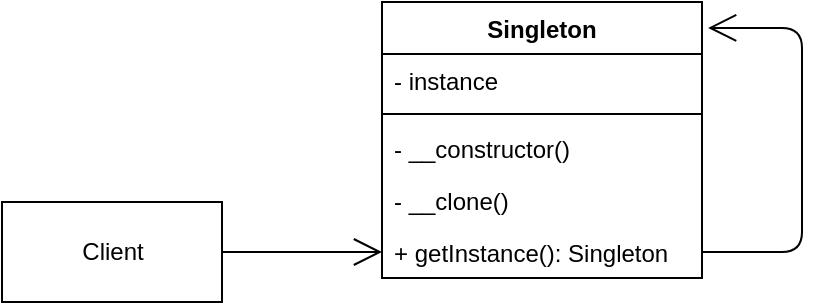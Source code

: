 <mxfile version="15.2.9" type="device" pages="5"><diagram id="aHaovqBN7l30jtsh0C6T" name="Singleton"><mxGraphModel dx="1422" dy="794" grid="1" gridSize="10" guides="1" tooltips="1" connect="1" arrows="1" fold="1" page="1" pageScale="1" pageWidth="827" pageHeight="1169" math="0" shadow="0"><root><mxCell id="0"/><mxCell id="1" parent="0"/><mxCell id="-McU_xUoMTAV-VXj93lt-22" value="Singleton" style="swimlane;fontStyle=1;align=center;verticalAlign=top;childLayout=stackLayout;horizontal=1;startSize=26;horizontalStack=0;resizeParent=1;resizeParentMax=0;resizeLast=0;collapsible=1;marginBottom=0;" parent="1" vertex="1"><mxGeometry x="200" y="190" width="160" height="138" as="geometry"><mxRectangle x="200" y="190" width="90" height="26" as="alternateBounds"/></mxGeometry></mxCell><mxCell id="-McU_xUoMTAV-VXj93lt-23" value="- instance" style="text;strokeColor=none;fillColor=none;align=left;verticalAlign=top;spacingLeft=4;spacingRight=4;overflow=hidden;rotatable=0;points=[[0,0.5],[1,0.5]];portConstraint=eastwest;" parent="-McU_xUoMTAV-VXj93lt-22" vertex="1"><mxGeometry y="26" width="160" height="26" as="geometry"/></mxCell><mxCell id="-McU_xUoMTAV-VXj93lt-24" value="" style="line;strokeWidth=1;fillColor=none;align=left;verticalAlign=middle;spacingTop=-1;spacingLeft=3;spacingRight=3;rotatable=0;labelPosition=right;points=[];portConstraint=eastwest;" parent="-McU_xUoMTAV-VXj93lt-22" vertex="1"><mxGeometry y="52" width="160" height="8" as="geometry"/></mxCell><mxCell id="-McU_xUoMTAV-VXj93lt-25" value="- __constructor()" style="text;strokeColor=none;fillColor=none;align=left;verticalAlign=top;spacingLeft=4;spacingRight=4;overflow=hidden;rotatable=0;points=[[0,0.5],[1,0.5]];portConstraint=eastwest;" parent="-McU_xUoMTAV-VXj93lt-22" vertex="1"><mxGeometry y="60" width="160" height="26" as="geometry"/></mxCell><mxCell id="-McU_xUoMTAV-VXj93lt-26" value="- __clone()" style="text;strokeColor=none;fillColor=none;align=left;verticalAlign=top;spacingLeft=4;spacingRight=4;overflow=hidden;rotatable=0;points=[[0,0.5],[1,0.5]];portConstraint=eastwest;" parent="-McU_xUoMTAV-VXj93lt-22" vertex="1"><mxGeometry y="86" width="160" height="26" as="geometry"/></mxCell><mxCell id="-McU_xUoMTAV-VXj93lt-27" value="+ getInstance(): Singleton" style="text;strokeColor=none;fillColor=none;align=left;verticalAlign=top;spacingLeft=4;spacingRight=4;overflow=hidden;rotatable=0;points=[[0,0.5],[1,0.5]];portConstraint=eastwest;" parent="-McU_xUoMTAV-VXj93lt-22" vertex="1"><mxGeometry y="112" width="160" height="26" as="geometry"/></mxCell><mxCell id="_PGxHqYzjNkbDzPE3RU1-2" value="" style="endArrow=open;endFill=1;endSize=12;html=1;exitX=1;exitY=0.5;exitDx=0;exitDy=0;entryX=1.019;entryY=0.094;entryDx=0;entryDy=0;entryPerimeter=0;" parent="-McU_xUoMTAV-VXj93lt-22" source="-McU_xUoMTAV-VXj93lt-27" target="-McU_xUoMTAV-VXj93lt-22" edge="1"><mxGeometry width="160" relative="1" as="geometry"><mxPoint x="160" y="130" as="sourcePoint"/><mxPoint x="220" y="40" as="targetPoint"/><Array as="points"><mxPoint x="210" y="125"/><mxPoint x="210" y="13"/></Array></mxGeometry></mxCell><mxCell id="_PGxHqYzjNkbDzPE3RU1-3" value="Client" style="html=1;" parent="1" vertex="1"><mxGeometry x="10" y="290" width="110" height="50" as="geometry"/></mxCell><mxCell id="_PGxHqYzjNkbDzPE3RU1-4" value="" style="endArrow=open;endFill=1;endSize=12;html=1;exitX=1;exitY=0.5;exitDx=0;exitDy=0;entryX=0;entryY=0.5;entryDx=0;entryDy=0;" parent="1" source="_PGxHqYzjNkbDzPE3RU1-3" target="-McU_xUoMTAV-VXj93lt-27" edge="1"><mxGeometry width="160" relative="1" as="geometry"><mxPoint x="330" y="410" as="sourcePoint"/><mxPoint x="490" y="410" as="targetPoint"/></mxGeometry></mxCell></root></mxGraphModel></diagram><diagram id="mI6fjMsKvRmJ68MaVVyT" name="Abstract Factory"><mxGraphModel dx="2249" dy="794" grid="1" gridSize="10" guides="1" tooltips="1" connect="1" arrows="1" fold="1" page="1" pageScale="1" pageWidth="827" pageHeight="1169" math="0" shadow="0"><root><mxCell id="mxLAlKuL6um9V98Ft5_C-0"/><mxCell id="mxLAlKuL6um9V98Ft5_C-1" parent="mxLAlKuL6um9V98Ft5_C-0"/><mxCell id="mxLAlKuL6um9V98Ft5_C-2" value="SecondFactory" style="swimlane;fontStyle=1;align=center;verticalAlign=top;childLayout=stackLayout;horizontal=1;startSize=26;horizontalStack=0;resizeParent=1;resizeParentMax=0;resizeLast=0;collapsible=1;marginBottom=0;" parent="mxLAlKuL6um9V98Ft5_C-1" vertex="1"><mxGeometry x="330" y="1010" width="178" height="86" as="geometry"/></mxCell><mxCell id="mxLAlKuL6um9V98Ft5_C-4" value="" style="line;strokeWidth=1;fillColor=none;align=left;verticalAlign=middle;spacingTop=-1;spacingLeft=3;spacingRight=3;rotatable=0;labelPosition=right;points=[];portConstraint=eastwest;" parent="mxLAlKuL6um9V98Ft5_C-2" vertex="1"><mxGeometry y="26" width="178" height="8" as="geometry"/></mxCell><mxCell id="mxLAlKuL6um9V98Ft5_C-5" value="+ createProductA(): ProductA" style="text;strokeColor=none;fillColor=none;align=left;verticalAlign=top;spacingLeft=4;spacingRight=4;overflow=hidden;rotatable=0;points=[[0,0.5],[1,0.5]];portConstraint=eastwest;" parent="mxLAlKuL6um9V98Ft5_C-2" vertex="1"><mxGeometry y="34" width="178" height="26" as="geometry"/></mxCell><mxCell id="RhhHEqoUdNTUxHliLucJ-0" value="+ createProductB(): ProductB" style="text;strokeColor=none;fillColor=none;align=left;verticalAlign=top;spacingLeft=4;spacingRight=4;overflow=hidden;rotatable=0;points=[[0,0.5],[1,0.5]];portConstraint=eastwest;" vertex="1" parent="mxLAlKuL6um9V98Ft5_C-2"><mxGeometry y="60" width="178" height="26" as="geometry"/></mxCell><mxCell id="mxLAlKuL6um9V98Ft5_C-6" value="FirstFactory" style="swimlane;fontStyle=1;align=center;verticalAlign=top;childLayout=stackLayout;horizontal=1;startSize=26;horizontalStack=0;resizeParent=1;resizeParentMax=0;resizeLast=0;collapsible=1;marginBottom=0;" parent="mxLAlKuL6um9V98Ft5_C-1" vertex="1"><mxGeometry x="342" y="440" width="178" height="86" as="geometry"/></mxCell><mxCell id="mxLAlKuL6um9V98Ft5_C-8" value="" style="line;strokeWidth=1;fillColor=none;align=left;verticalAlign=middle;spacingTop=-1;spacingLeft=3;spacingRight=3;rotatable=0;labelPosition=right;points=[];portConstraint=eastwest;" parent="mxLAlKuL6um9V98Ft5_C-6" vertex="1"><mxGeometry y="26" width="178" height="8" as="geometry"/></mxCell><mxCell id="mxLAlKuL6um9V98Ft5_C-9" value="+ createProductA(): ProductA" style="text;strokeColor=none;fillColor=none;align=left;verticalAlign=top;spacingLeft=4;spacingRight=4;overflow=hidden;rotatable=0;points=[[0,0.5],[1,0.5]];portConstraint=eastwest;" parent="mxLAlKuL6um9V98Ft5_C-6" vertex="1"><mxGeometry y="34" width="178" height="26" as="geometry"/></mxCell><mxCell id="ff_tTD1RpwZ8qCgPUpW6-8" value="+ createProductB(): ProductB" style="text;strokeColor=none;fillColor=none;align=left;verticalAlign=top;spacingLeft=4;spacingRight=4;overflow=hidden;rotatable=0;points=[[0,0.5],[1,0.5]];portConstraint=eastwest;" parent="mxLAlKuL6um9V98Ft5_C-6" vertex="1"><mxGeometry y="60" width="178" height="26" as="geometry"/></mxCell><mxCell id="mxLAlKuL6um9V98Ft5_C-10" value="FirstProductA" style="swimlane;fontStyle=1;align=center;verticalAlign=top;childLayout=stackLayout;horizontal=1;startSize=26;horizontalStack=0;resizeParent=1;resizeParentMax=0;resizeLast=0;collapsible=1;marginBottom=0;" parent="mxLAlKuL6um9V98Ft5_C-1" vertex="1"><mxGeometry x="-280" y="490" width="160" height="60" as="geometry"/></mxCell><mxCell id="mxLAlKuL6um9V98Ft5_C-12" value="" style="line;strokeWidth=1;fillColor=none;align=left;verticalAlign=middle;spacingTop=-1;spacingLeft=3;spacingRight=3;rotatable=0;labelPosition=right;points=[];portConstraint=eastwest;" parent="mxLAlKuL6um9V98Ft5_C-10" vertex="1"><mxGeometry y="26" width="160" height="8" as="geometry"/></mxCell><mxCell id="mxLAlKuL6um9V98Ft5_C-13" value="+ getProductA()" style="text;strokeColor=none;fillColor=none;align=left;verticalAlign=top;spacingLeft=4;spacingRight=4;overflow=hidden;rotatable=0;points=[[0,0.5],[1,0.5]];portConstraint=eastwest;" parent="mxLAlKuL6um9V98Ft5_C-10" vertex="1"><mxGeometry y="34" width="160" height="26" as="geometry"/></mxCell><mxCell id="mxLAlKuL6um9V98Ft5_C-18" value="SecondProductA" style="swimlane;fontStyle=1;align=center;verticalAlign=top;childLayout=stackLayout;horizontal=1;startSize=26;horizontalStack=0;resizeParent=1;resizeParentMax=0;resizeLast=0;collapsible=1;marginBottom=0;" parent="mxLAlKuL6um9V98Ft5_C-1" vertex="1"><mxGeometry x="-280" y="950" width="160" height="60" as="geometry"/></mxCell><mxCell id="mxLAlKuL6um9V98Ft5_C-20" value="" style="line;strokeWidth=1;fillColor=none;align=left;verticalAlign=middle;spacingTop=-1;spacingLeft=3;spacingRight=3;rotatable=0;labelPosition=right;points=[];portConstraint=eastwest;" parent="mxLAlKuL6um9V98Ft5_C-18" vertex="1"><mxGeometry y="26" width="160" height="8" as="geometry"/></mxCell><mxCell id="mxLAlKuL6um9V98Ft5_C-21" value="+ getProductA()" style="text;strokeColor=none;fillColor=none;align=left;verticalAlign=top;spacingLeft=4;spacingRight=4;overflow=hidden;rotatable=0;points=[[0,0.5],[1,0.5]];portConstraint=eastwest;" parent="mxLAlKuL6um9V98Ft5_C-18" vertex="1"><mxGeometry y="34" width="160" height="26" as="geometry"/></mxCell><mxCell id="mxLAlKuL6um9V98Ft5_C-22" value="FirstProductB" style="swimlane;fontStyle=1;align=center;verticalAlign=top;childLayout=stackLayout;horizontal=1;startSize=26;horizontalStack=0;resizeParent=1;resizeParentMax=0;resizeLast=0;collapsible=1;marginBottom=0;" parent="mxLAlKuL6um9V98Ft5_C-1" vertex="1"><mxGeometry x="40" y="490" width="160" height="60" as="geometry"/></mxCell><mxCell id="mxLAlKuL6um9V98Ft5_C-24" value="" style="line;strokeWidth=1;fillColor=none;align=left;verticalAlign=middle;spacingTop=-1;spacingLeft=3;spacingRight=3;rotatable=0;labelPosition=right;points=[];portConstraint=eastwest;" parent="mxLAlKuL6um9V98Ft5_C-22" vertex="1"><mxGeometry y="26" width="160" height="8" as="geometry"/></mxCell><mxCell id="mxLAlKuL6um9V98Ft5_C-25" value="+ getProductB()" style="text;strokeColor=none;fillColor=none;align=left;verticalAlign=top;spacingLeft=4;spacingRight=4;overflow=hidden;rotatable=0;points=[[0,0.5],[1,0.5]];portConstraint=eastwest;" parent="mxLAlKuL6um9V98Ft5_C-22" vertex="1"><mxGeometry y="34" width="160" height="26" as="geometry"/></mxCell><mxCell id="mxLAlKuL6um9V98Ft5_C-26" value="SecondProductB" style="swimlane;fontStyle=1;align=center;verticalAlign=top;childLayout=stackLayout;horizontal=1;startSize=26;horizontalStack=0;resizeParent=1;resizeParentMax=0;resizeLast=0;collapsible=1;marginBottom=0;" parent="mxLAlKuL6um9V98Ft5_C-1" vertex="1"><mxGeometry x="40" y="950" width="160" height="60" as="geometry"/></mxCell><mxCell id="mxLAlKuL6um9V98Ft5_C-28" value="" style="line;strokeWidth=1;fillColor=none;align=left;verticalAlign=middle;spacingTop=-1;spacingLeft=3;spacingRight=3;rotatable=0;labelPosition=right;points=[];portConstraint=eastwest;" parent="mxLAlKuL6um9V98Ft5_C-26" vertex="1"><mxGeometry y="26" width="160" height="8" as="geometry"/></mxCell><mxCell id="mxLAlKuL6um9V98Ft5_C-29" value="+ getProductB()" style="text;strokeColor=none;fillColor=none;align=left;verticalAlign=top;spacingLeft=4;spacingRight=4;overflow=hidden;rotatable=0;points=[[0,0.5],[1,0.5]];portConstraint=eastwest;" parent="mxLAlKuL6um9V98Ft5_C-26" vertex="1"><mxGeometry y="34" width="160" height="26" as="geometry"/></mxCell><mxCell id="mxLAlKuL6um9V98Ft5_C-30" value="ProductsFactory" style="swimlane;fontStyle=1;align=center;verticalAlign=top;childLayout=stackLayout;horizontal=1;startSize=30;horizontalStack=0;resizeParent=1;resizeParentMax=0;resizeLast=0;collapsible=1;marginBottom=0;" parent="mxLAlKuL6um9V98Ft5_C-1" vertex="1"><mxGeometry x="590" y="730" width="230" height="64" as="geometry"/></mxCell><mxCell id="mxLAlKuL6um9V98Ft5_C-32" value="" style="line;strokeWidth=1;fillColor=none;align=left;verticalAlign=middle;spacingTop=-1;spacingLeft=3;spacingRight=3;rotatable=0;labelPosition=right;points=[];portConstraint=eastwest;" parent="mxLAlKuL6um9V98Ft5_C-30" vertex="1"><mxGeometry y="30" width="230" height="8" as="geometry"/></mxCell><mxCell id="mxLAlKuL6um9V98Ft5_C-33" value="+ getFactory(int $num): Abstract Factory" style="text;strokeColor=none;fillColor=none;align=left;verticalAlign=top;spacingLeft=4;spacingRight=4;overflow=hidden;rotatable=0;points=[[0,0.5],[1,0.5]];portConstraint=eastwest;" parent="mxLAlKuL6um9V98Ft5_C-30" vertex="1"><mxGeometry y="38" width="230" height="26" as="geometry"/></mxCell><mxCell id="mxLAlKuL6um9V98Ft5_C-34" value="&lt;&lt;interface&gt;&gt;&#10;AbstractFactory&#10;" style="swimlane;fontStyle=1;align=center;verticalAlign=top;childLayout=stackLayout;horizontal=1;startSize=40;horizontalStack=0;resizeParent=1;resizeParentMax=0;resizeLast=0;collapsible=1;marginBottom=0;" parent="mxLAlKuL6um9V98Ft5_C-1" vertex="1"><mxGeometry x="340" y="720" width="180" height="100" as="geometry"/></mxCell><mxCell id="mxLAlKuL6um9V98Ft5_C-36" value="" style="line;strokeWidth=1;fillColor=none;align=left;verticalAlign=middle;spacingTop=-1;spacingLeft=3;spacingRight=3;rotatable=0;labelPosition=right;points=[];portConstraint=eastwest;" parent="mxLAlKuL6um9V98Ft5_C-34" vertex="1"><mxGeometry y="40" width="180" height="8" as="geometry"/></mxCell><mxCell id="mxLAlKuL6um9V98Ft5_C-37" value="+ createProductA(): ProductA" style="text;strokeColor=none;fillColor=none;align=left;verticalAlign=top;spacingLeft=4;spacingRight=4;overflow=hidden;rotatable=0;points=[[0,0.5],[1,0.5]];portConstraint=eastwest;" parent="mxLAlKuL6um9V98Ft5_C-34" vertex="1"><mxGeometry y="48" width="180" height="26" as="geometry"/></mxCell><mxCell id="ff_tTD1RpwZ8qCgPUpW6-7" value="+ createProductB(): ProductB" style="text;strokeColor=none;fillColor=none;align=left;verticalAlign=top;spacingLeft=4;spacingRight=4;overflow=hidden;rotatable=0;points=[[0,0.5],[1,0.5]];portConstraint=eastwest;" parent="mxLAlKuL6um9V98Ft5_C-34" vertex="1"><mxGeometry y="74" width="180" height="26" as="geometry"/></mxCell><mxCell id="mxLAlKuL6um9V98Ft5_C-38" value="" style="endArrow=block;dashed=1;endFill=0;endSize=12;html=1;entryX=0.489;entryY=0;entryDx=0;entryDy=0;entryPerimeter=0;" parent="mxLAlKuL6um9V98Ft5_C-1" target="mxLAlKuL6um9V98Ft5_C-34" edge="1"><mxGeometry width="160" relative="1" as="geometry"><mxPoint x="428" y="530" as="sourcePoint"/><mxPoint x="419" y="720" as="targetPoint"/></mxGeometry></mxCell><mxCell id="mxLAlKuL6um9V98Ft5_C-39" value="" style="endArrow=block;dashed=1;endFill=0;endSize=12;html=1;exitX=0.5;exitY=0;exitDx=0;exitDy=0;entryX=0.444;entryY=1.038;entryDx=0;entryDy=0;entryPerimeter=0;" parent="mxLAlKuL6um9V98Ft5_C-1" source="mxLAlKuL6um9V98Ft5_C-2" target="ff_tTD1RpwZ8qCgPUpW6-7" edge="1"><mxGeometry width="160" relative="1" as="geometry"><mxPoint x="501.0" y="860.002" as="sourcePoint"/><mxPoint x="501.04" y="922" as="targetPoint"/></mxGeometry></mxCell><mxCell id="mxLAlKuL6um9V98Ft5_C-40" value="" style="endArrow=open;endSize=12;dashed=1;html=1;exitX=-0.012;exitY=0.105;exitDx=0;exitDy=0;entryX=0.444;entryY=-0.035;entryDx=0;entryDy=0;entryPerimeter=0;exitPerimeter=0;" parent="mxLAlKuL6um9V98Ft5_C-1" source="mxLAlKuL6um9V98Ft5_C-6" target="mxLAlKuL6um9V98Ft5_C-10" edge="1"><mxGeometry width="160" relative="1" as="geometry"><mxPoint x="330" y="790" as="sourcePoint"/><mxPoint x="490" y="790" as="targetPoint"/><Array as="points"><mxPoint x="-209" y="450"/></Array></mxGeometry></mxCell><mxCell id="mxLAlKuL6um9V98Ft5_C-41" value="" style="endArrow=open;endSize=12;dashed=1;html=1;" parent="mxLAlKuL6um9V98Ft5_C-1" edge="1"><mxGeometry width="160" relative="1" as="geometry"><mxPoint x="120" y="450" as="sourcePoint"/><mxPoint x="120" y="490" as="targetPoint"/></mxGeometry></mxCell><mxCell id="mxLAlKuL6um9V98Ft5_C-42" value="" style="endArrow=open;endSize=12;dashed=1;html=1;entryX=0.444;entryY=1.115;entryDx=0;entryDy=0;entryPerimeter=0;" parent="mxLAlKuL6um9V98Ft5_C-1" target="mxLAlKuL6um9V98Ft5_C-21" edge="1"><mxGeometry width="160" relative="1" as="geometry"><mxPoint x="330" y="1081" as="sourcePoint"/><mxPoint x="-207" y="1060" as="targetPoint"/><Array as="points"><mxPoint x="-207.08" y="1080.97"/></Array></mxGeometry></mxCell><mxCell id="mxLAlKuL6um9V98Ft5_C-43" value="" style="endArrow=open;endSize=12;dashed=1;html=1;entryX=0.5;entryY=1.038;entryDx=0;entryDy=0;entryPerimeter=0;" parent="mxLAlKuL6um9V98Ft5_C-1" target="mxLAlKuL6um9V98Ft5_C-29" edge="1"><mxGeometry width="160" relative="1" as="geometry"><mxPoint x="121.92" y="1080.97" as="sourcePoint"/><mxPoint x="122" y="1060" as="targetPoint"/></mxGeometry></mxCell><mxCell id="ff_tTD1RpwZ8qCgPUpW6-0" value="&amp;lt;&amp;lt;interface&amp;gt;&amp;gt;&lt;br&gt;ProductA" style="rounded=1;whiteSpace=wrap;html=1;" parent="mxLAlKuL6um9V98Ft5_C-1" vertex="1"><mxGeometry x="-270" y="720" width="120" height="60" as="geometry"/></mxCell><mxCell id="ff_tTD1RpwZ8qCgPUpW6-1" value="&amp;lt;&amp;lt;interface&amp;gt;&amp;gt;&lt;br&gt;ProductB" style="rounded=1;whiteSpace=wrap;html=1;" parent="mxLAlKuL6um9V98Ft5_C-1" vertex="1"><mxGeometry x="60" y="720" width="120" height="60" as="geometry"/></mxCell><mxCell id="ff_tTD1RpwZ8qCgPUpW6-6" value="" style="endArrow=block;endSize=16;endFill=0;html=1;exitX=0;exitY=0.5;exitDx=0;exitDy=0;entryX=1;entryY=0.5;entryDx=0;entryDy=0;" parent="mxLAlKuL6um9V98Ft5_C-1" source="mxLAlKuL6um9V98Ft5_C-33" target="mxLAlKuL6um9V98Ft5_C-37" edge="1"><mxGeometry width="160" relative="1" as="geometry"><mxPoint x="590" y="769" as="sourcePoint"/><mxPoint x="520" y="773" as="targetPoint"/></mxGeometry></mxCell><mxCell id="RhhHEqoUdNTUxHliLucJ-1" value="" style="endArrow=block;dashed=1;endFill=0;endSize=12;html=1;entryX=0.444;entryY=1.038;entryDx=0;entryDy=0;entryPerimeter=0;" edge="1" parent="mxLAlKuL6um9V98Ft5_C-1"><mxGeometry width="160" relative="1" as="geometry"><mxPoint x="120" y="950" as="sourcePoint"/><mxPoint x="120.42" y="779.998" as="targetPoint"/></mxGeometry></mxCell><mxCell id="RhhHEqoUdNTUxHliLucJ-2" value="" style="endArrow=block;dashed=1;endFill=0;endSize=12;html=1;entryX=0.444;entryY=1.038;entryDx=0;entryDy=0;entryPerimeter=0;" edge="1" parent="mxLAlKuL6um9V98Ft5_C-1"><mxGeometry width="160" relative="1" as="geometry"><mxPoint x="-210.5" y="950" as="sourcePoint"/><mxPoint x="-210.08" y="779.998" as="targetPoint"/></mxGeometry></mxCell><mxCell id="RhhHEqoUdNTUxHliLucJ-3" value="" style="endArrow=block;dashed=1;endFill=0;endSize=12;html=1;entryX=0.489;entryY=0;entryDx=0;entryDy=0;entryPerimeter=0;" edge="1" parent="mxLAlKuL6um9V98Ft5_C-1"><mxGeometry width="160" relative="1" as="geometry"><mxPoint x="120" y="550" as="sourcePoint"/><mxPoint x="119.52" y="720" as="targetPoint"/></mxGeometry></mxCell><mxCell id="RhhHEqoUdNTUxHliLucJ-4" value="" style="endArrow=block;dashed=1;endFill=0;endSize=12;html=1;entryX=0.489;entryY=0;entryDx=0;entryDy=0;entryPerimeter=0;" edge="1" parent="mxLAlKuL6um9V98Ft5_C-1"><mxGeometry width="160" relative="1" as="geometry"><mxPoint x="-210.02" y="550" as="sourcePoint"/><mxPoint x="-210.5" y="720" as="targetPoint"/></mxGeometry></mxCell></root></mxGraphModel></diagram><diagram id="dhtClcYBC6lRgIBzw4zh" name="Factory Method"><mxGraphModel dx="1422" dy="794" grid="1" gridSize="10" guides="1" tooltips="1" connect="1" arrows="1" fold="1" page="1" pageScale="1" pageWidth="827" pageHeight="1169" math="0" shadow="0"><root><mxCell id="53LkvX7-aS6vK_-ZPufl-0"/><mxCell id="53LkvX7-aS6vK_-ZPufl-1" parent="53LkvX7-aS6vK_-ZPufl-0"/><mxCell id="53LkvX7-aS6vK_-ZPufl-2" value="AbstractFactory" style="swimlane;fontStyle=1;align=center;verticalAlign=top;childLayout=stackLayout;horizontal=1;startSize=26;horizontalStack=0;resizeParent=1;resizeParentMax=0;resizeLast=0;collapsible=1;marginBottom=0;" vertex="1" parent="53LkvX7-aS6vK_-ZPufl-1"><mxGeometry x="254" y="190" width="186" height="86" as="geometry"/></mxCell><mxCell id="53LkvX7-aS6vK_-ZPufl-4" value="" style="line;strokeWidth=1;fillColor=none;align=left;verticalAlign=middle;spacingTop=-1;spacingLeft=3;spacingRight=3;rotatable=0;labelPosition=right;points=[];portConstraint=eastwest;" vertex="1" parent="53LkvX7-aS6vK_-ZPufl-2"><mxGeometry y="26" width="186" height="8" as="geometry"/></mxCell><mxCell id="53LkvX7-aS6vK_-ZPufl-5" value="+ getProductName(): string" style="text;strokeColor=none;fillColor=none;align=left;verticalAlign=top;spacingLeft=4;spacingRight=4;overflow=hidden;rotatable=0;points=[[0,0.5],[1,0.5]];portConstraint=eastwest;" vertex="1" parent="53LkvX7-aS6vK_-ZPufl-2"><mxGeometry y="34" width="186" height="26" as="geometry"/></mxCell><mxCell id="53LkvX7-aS6vK_-ZPufl-29" value="+ getProduct(): ProductInterface" style="text;strokeColor=none;fillColor=none;align=left;verticalAlign=top;spacingLeft=4;spacingRight=4;overflow=hidden;rotatable=0;points=[[0,0.5],[1,0.5]];portConstraint=eastwest;" vertex="1" parent="53LkvX7-aS6vK_-ZPufl-2"><mxGeometry y="60" width="186" height="26" as="geometry"/></mxCell><mxCell id="53LkvX7-aS6vK_-ZPufl-6" value="SecondFactory" style="swimlane;fontStyle=1;align=center;verticalAlign=top;childLayout=stackLayout;horizontal=1;startSize=26;horizontalStack=0;resizeParent=1;resizeParentMax=0;resizeLast=0;collapsible=1;marginBottom=0;" vertex="1" parent="53LkvX7-aS6vK_-ZPufl-1"><mxGeometry x="420" y="350" width="180" height="60" as="geometry"/></mxCell><mxCell id="53LkvX7-aS6vK_-ZPufl-8" value="" style="line;strokeWidth=1;fillColor=none;align=left;verticalAlign=middle;spacingTop=-1;spacingLeft=3;spacingRight=3;rotatable=0;labelPosition=right;points=[];portConstraint=eastwest;" vertex="1" parent="53LkvX7-aS6vK_-ZPufl-6"><mxGeometry y="26" width="180" height="8" as="geometry"/></mxCell><mxCell id="53LkvX7-aS6vK_-ZPufl-9" value="+ getProduct(): ProductInterface" style="text;strokeColor=none;fillColor=none;align=left;verticalAlign=top;spacingLeft=4;spacingRight=4;overflow=hidden;rotatable=0;points=[[0,0.5],[1,0.5]];portConstraint=eastwest;" vertex="1" parent="53LkvX7-aS6vK_-ZPufl-6"><mxGeometry y="34" width="180" height="26" as="geometry"/></mxCell><mxCell id="53LkvX7-aS6vK_-ZPufl-10" value="FirstFactory" style="swimlane;fontStyle=1;align=center;verticalAlign=top;childLayout=stackLayout;horizontal=1;startSize=26;horizontalStack=0;resizeParent=1;resizeParentMax=0;resizeLast=0;collapsible=1;marginBottom=0;" vertex="1" parent="53LkvX7-aS6vK_-ZPufl-1"><mxGeometry x="110" y="350" width="180" height="60" as="geometry"/></mxCell><mxCell id="53LkvX7-aS6vK_-ZPufl-12" value="" style="line;strokeWidth=1;fillColor=none;align=left;verticalAlign=middle;spacingTop=-1;spacingLeft=3;spacingRight=3;rotatable=0;labelPosition=right;points=[];portConstraint=eastwest;" vertex="1" parent="53LkvX7-aS6vK_-ZPufl-10"><mxGeometry y="26" width="180" height="8" as="geometry"/></mxCell><mxCell id="53LkvX7-aS6vK_-ZPufl-13" value="+ getProduct(): ProductInterface" style="text;strokeColor=none;fillColor=none;align=left;verticalAlign=top;spacingLeft=4;spacingRight=4;overflow=hidden;rotatable=0;points=[[0,0.5],[1,0.5]];portConstraint=eastwest;" vertex="1" parent="53LkvX7-aS6vK_-ZPufl-10"><mxGeometry y="34" width="180" height="26" as="geometry"/></mxCell><mxCell id="53LkvX7-aS6vK_-ZPufl-14" value="FirstFactoryProduct" style="swimlane;fontStyle=1;align=center;verticalAlign=top;childLayout=stackLayout;horizontal=1;startSize=26;horizontalStack=0;resizeParent=1;resizeParentMax=0;resizeLast=0;collapsible=1;marginBottom=0;" vertex="1" parent="53LkvX7-aS6vK_-ZPufl-1"><mxGeometry x="710" y="320" width="160" height="86" as="geometry"/></mxCell><mxCell id="53LkvX7-aS6vK_-ZPufl-15" value="+ name: string" style="text;strokeColor=none;fillColor=none;align=left;verticalAlign=top;spacingLeft=4;spacingRight=4;overflow=hidden;rotatable=0;points=[[0,0.5],[1,0.5]];portConstraint=eastwest;" vertex="1" parent="53LkvX7-aS6vK_-ZPufl-14"><mxGeometry y="26" width="160" height="26" as="geometry"/></mxCell><mxCell id="53LkvX7-aS6vK_-ZPufl-16" value="" style="line;strokeWidth=1;fillColor=none;align=left;verticalAlign=middle;spacingTop=-1;spacingLeft=3;spacingRight=3;rotatable=0;labelPosition=right;points=[];portConstraint=eastwest;" vertex="1" parent="53LkvX7-aS6vK_-ZPufl-14"><mxGeometry y="52" width="160" height="8" as="geometry"/></mxCell><mxCell id="53LkvX7-aS6vK_-ZPufl-17" value="+ __construct()" style="text;strokeColor=none;fillColor=none;align=left;verticalAlign=top;spacingLeft=4;spacingRight=4;overflow=hidden;rotatable=0;points=[[0,0.5],[1,0.5]];portConstraint=eastwest;" vertex="1" parent="53LkvX7-aS6vK_-ZPufl-14"><mxGeometry y="60" width="160" height="26" as="geometry"/></mxCell><mxCell id="53LkvX7-aS6vK_-ZPufl-18" value="SecondFactoryProduct" style="swimlane;fontStyle=1;align=center;verticalAlign=top;childLayout=stackLayout;horizontal=1;startSize=26;horizontalStack=0;resizeParent=1;resizeParentMax=0;resizeLast=0;collapsible=1;marginBottom=0;" vertex="1" parent="53LkvX7-aS6vK_-ZPufl-1"><mxGeometry x="990" y="320" width="160" height="86" as="geometry"/></mxCell><mxCell id="53LkvX7-aS6vK_-ZPufl-19" value="+ name: string" style="text;strokeColor=none;fillColor=none;align=left;verticalAlign=top;spacingLeft=4;spacingRight=4;overflow=hidden;rotatable=0;points=[[0,0.5],[1,0.5]];portConstraint=eastwest;" vertex="1" parent="53LkvX7-aS6vK_-ZPufl-18"><mxGeometry y="26" width="160" height="26" as="geometry"/></mxCell><mxCell id="53LkvX7-aS6vK_-ZPufl-20" value="" style="line;strokeWidth=1;fillColor=none;align=left;verticalAlign=middle;spacingTop=-1;spacingLeft=3;spacingRight=3;rotatable=0;labelPosition=right;points=[];portConstraint=eastwest;" vertex="1" parent="53LkvX7-aS6vK_-ZPufl-18"><mxGeometry y="52" width="160" height="8" as="geometry"/></mxCell><mxCell id="53LkvX7-aS6vK_-ZPufl-21" value="+ __construct()" style="text;strokeColor=none;fillColor=none;align=left;verticalAlign=top;spacingLeft=4;spacingRight=4;overflow=hidden;rotatable=0;points=[[0,0.5],[1,0.5]];portConstraint=eastwest;" vertex="1" parent="53LkvX7-aS6vK_-ZPufl-18"><mxGeometry y="60" width="160" height="26" as="geometry"/></mxCell><mxCell id="53LkvX7-aS6vK_-ZPufl-22" value="" style="endArrow=block;endSize=16;endFill=0;html=1;exitX=0.439;exitY=-0.05;exitDx=0;exitDy=0;exitPerimeter=0;" edge="1" parent="53LkvX7-aS6vK_-ZPufl-1" source="53LkvX7-aS6vK_-ZPufl-10"><mxGeometry width="160" relative="1" as="geometry"><mxPoint x="330" y="410" as="sourcePoint"/><mxPoint x="330" y="280" as="targetPoint"/><Array as="points"><mxPoint x="190" y="320"/><mxPoint x="330" y="320"/></Array></mxGeometry></mxCell><mxCell id="53LkvX7-aS6vK_-ZPufl-23" value="" style="endArrow=block;endSize=16;endFill=0;html=1;exitX=0.5;exitY=0;exitDx=0;exitDy=0;" edge="1" parent="53LkvX7-aS6vK_-ZPufl-1" source="53LkvX7-aS6vK_-ZPufl-6"><mxGeometry width="160" relative="1" as="geometry"><mxPoint x="200" y="360" as="sourcePoint"/><mxPoint x="330" y="280" as="targetPoint"/><Array as="points"><mxPoint x="510" y="320"/><mxPoint x="330" y="320"/></Array></mxGeometry></mxCell><mxCell id="53LkvX7-aS6vK_-ZPufl-24" value="" style="endArrow=open;endSize=12;dashed=1;html=1;exitX=1;exitY=0.25;exitDx=0;exitDy=0;" edge="1" parent="53LkvX7-aS6vK_-ZPufl-1" source="53LkvX7-aS6vK_-ZPufl-2" target="53LkvX7-aS6vK_-ZPufl-25"><mxGeometry width="160" relative="1" as="geometry"><mxPoint x="330" y="410" as="sourcePoint"/><mxPoint x="750" y="212" as="targetPoint"/></mxGeometry></mxCell><mxCell id="53LkvX7-aS6vK_-ZPufl-25" value="«interface»&lt;br&gt;&lt;b&gt;ProductInterface&lt;/b&gt;" style="html=1;" vertex="1" parent="53LkvX7-aS6vK_-ZPufl-1"><mxGeometry x="860" y="190" width="110" height="50" as="geometry"/></mxCell><mxCell id="53LkvX7-aS6vK_-ZPufl-26" value="" style="endArrow=block;dashed=1;endFill=0;endSize=12;html=1;exitX=0.5;exitY=0;exitDx=0;exitDy=0;" edge="1" parent="53LkvX7-aS6vK_-ZPufl-1" source="53LkvX7-aS6vK_-ZPufl-14"><mxGeometry width="160" relative="1" as="geometry"><mxPoint x="670" y="410" as="sourcePoint"/><mxPoint x="920" y="240" as="targetPoint"/><Array as="points"><mxPoint x="790" y="290"/><mxPoint x="920" y="290"/></Array></mxGeometry></mxCell><mxCell id="53LkvX7-aS6vK_-ZPufl-27" value="" style="endArrow=block;dashed=1;endFill=0;endSize=12;html=1;exitX=0.5;exitY=0;exitDx=0;exitDy=0;entryX=0.564;entryY=1.02;entryDx=0;entryDy=0;entryPerimeter=0;" edge="1" parent="53LkvX7-aS6vK_-ZPufl-1" source="53LkvX7-aS6vK_-ZPufl-18" target="53LkvX7-aS6vK_-ZPufl-25"><mxGeometry width="160" relative="1" as="geometry"><mxPoint x="800" y="330" as="sourcePoint"/><mxPoint x="910" y="240" as="targetPoint"/><Array as="points"><mxPoint x="1070" y="290"/><mxPoint x="920" y="290"/></Array></mxGeometry></mxCell></root></mxGraphModel></diagram><diagram id="qIRhetqowsUSbBGhrJHR" name="Builder"><mxGraphModel dx="2012" dy="662" grid="1" gridSize="10" guides="1" tooltips="1" connect="1" arrows="1" fold="1" page="1" pageScale="1" pageWidth="827" pageHeight="1169" math="0" shadow="0"><root><mxCell id="kqlK8OOoBEl8dqjLiZjZ-0"/><mxCell id="kqlK8OOoBEl8dqjLiZjZ-1" parent="kqlK8OOoBEl8dqjLiZjZ-0"/><mxCell id="7SMSMP6GUD-DWViL9KaJ-0" value="Builder" style="swimlane;fontStyle=1;align=center;verticalAlign=top;childLayout=stackLayout;horizontal=1;startSize=26;horizontalStack=0;resizeParent=1;resizeParentMax=0;resizeLast=0;collapsible=1;marginBottom=0;" vertex="1" parent="kqlK8OOoBEl8dqjLiZjZ-1"><mxGeometry x="85" y="420" width="230" height="210" as="geometry"/></mxCell><mxCell id="7SMSMP6GUD-DWViL9KaJ-36" value="- builder: BuilderInterface" style="text;strokeColor=none;fillColor=none;align=left;verticalAlign=top;spacingLeft=4;spacingRight=4;overflow=hidden;rotatable=0;points=[[0,0.5],[1,0.5]];portConstraint=eastwest;" vertex="1" parent="7SMSMP6GUD-DWViL9KaJ-0"><mxGeometry y="26" width="230" height="26" as="geometry"/></mxCell><mxCell id="7SMSMP6GUD-DWViL9KaJ-2" value="" style="line;strokeWidth=1;fillColor=none;align=left;verticalAlign=middle;spacingTop=-1;spacingLeft=3;spacingRight=3;rotatable=0;labelPosition=right;points=[];portConstraint=eastwest;" vertex="1" parent="7SMSMP6GUD-DWViL9KaJ-0"><mxGeometry y="52" width="230" height="2" as="geometry"/></mxCell><mxCell id="7SMSMP6GUD-DWViL9KaJ-3" value="+ __construct()" style="text;strokeColor=none;fillColor=none;align=left;verticalAlign=top;spacingLeft=4;spacingRight=4;overflow=hidden;rotatable=0;points=[[0,0.5],[1,0.5]];portConstraint=eastwest;" vertex="1" parent="7SMSMP6GUD-DWViL9KaJ-0"><mxGeometry y="54" width="230" height="26" as="geometry"/></mxCell><mxCell id="7SMSMP6GUD-DWViL9KaJ-22" value="+ create(): BuilderInterface" style="text;strokeColor=none;fillColor=none;align=left;verticalAlign=top;spacingLeft=4;spacingRight=4;overflow=hidden;rotatable=0;points=[[0,0.5],[1,0.5]];portConstraint=eastwest;" vertex="1" parent="7SMSMP6GUD-DWViL9KaJ-0"><mxGeometry y="80" width="230" height="26" as="geometry"/></mxCell><mxCell id="7SMSMP6GUD-DWViL9KaJ-32" value="+ getBuilderProduct()" style="text;strokeColor=none;fillColor=none;align=left;verticalAlign=top;spacingLeft=4;spacingRight=4;overflow=hidden;rotatable=0;points=[[0,0.5],[1,0.5]];portConstraint=eastwest;" vertex="1" parent="7SMSMP6GUD-DWViL9KaJ-0"><mxGeometry y="106" width="230" height="26" as="geometry"/></mxCell><mxCell id="7SMSMP6GUD-DWViL9KaJ-31" value="+ setCastegories(array): BuilderInterface" style="text;strokeColor=none;fillColor=none;align=left;verticalAlign=top;spacingLeft=4;spacingRight=4;overflow=hidden;rotatable=0;points=[[0,0.5],[1,0.5]];portConstraint=eastwest;" vertex="1" parent="7SMSMP6GUD-DWViL9KaJ-0"><mxGeometry y="132" width="230" height="26" as="geometry"/></mxCell><mxCell id="7SMSMP6GUD-DWViL9KaJ-30" value="+ setDescription(string): BuilderInterface" style="text;strokeColor=none;fillColor=none;align=left;verticalAlign=top;spacingLeft=4;spacingRight=4;overflow=hidden;rotatable=0;points=[[0,0.5],[1,0.5]];portConstraint=eastwest;" vertex="1" parent="7SMSMP6GUD-DWViL9KaJ-0"><mxGeometry y="158" width="230" height="26" as="geometry"/></mxCell><mxCell id="7SMSMP6GUD-DWViL9KaJ-29" value="+ setName(string): BuilderInterface" style="text;strokeColor=none;fillColor=none;align=left;verticalAlign=top;spacingLeft=4;spacingRight=4;overflow=hidden;rotatable=0;points=[[0,0.5],[1,0.5]];portConstraint=eastwest;" vertex="1" parent="7SMSMP6GUD-DWViL9KaJ-0"><mxGeometry y="184" width="230" height="26" as="geometry"/></mxCell><mxCell id="7SMSMP6GUD-DWViL9KaJ-4" value="BuilderProduct" style="swimlane;fontStyle=1;align=center;verticalAlign=top;childLayout=stackLayout;horizontal=1;startSize=26;horizontalStack=0;resizeParent=1;resizeParentMax=0;resizeLast=0;collapsible=1;marginBottom=0;" vertex="1" parent="kqlK8OOoBEl8dqjLiZjZ-1"><mxGeometry x="120" y="750" width="160" height="104" as="geometry"/></mxCell><mxCell id="7SMSMP6GUD-DWViL9KaJ-5" value="+ name: string" style="text;strokeColor=none;fillColor=none;align=left;verticalAlign=top;spacingLeft=4;spacingRight=4;overflow=hidden;rotatable=0;points=[[0,0.5],[1,0.5]];portConstraint=eastwest;" vertex="1" parent="7SMSMP6GUD-DWViL9KaJ-4"><mxGeometry y="26" width="160" height="26" as="geometry"/></mxCell><mxCell id="7SMSMP6GUD-DWViL9KaJ-16" value="+ description: string" style="text;strokeColor=none;fillColor=none;align=left;verticalAlign=top;spacingLeft=4;spacingRight=4;overflow=hidden;rotatable=0;points=[[0,0.5],[1,0.5]];portConstraint=eastwest;" vertex="1" parent="7SMSMP6GUD-DWViL9KaJ-4"><mxGeometry y="52" width="160" height="26" as="geometry"/></mxCell><mxCell id="7SMSMP6GUD-DWViL9KaJ-17" value="+ categories: array" style="text;strokeColor=none;fillColor=none;align=left;verticalAlign=top;spacingLeft=4;spacingRight=4;overflow=hidden;rotatable=0;points=[[0,0.5],[1,0.5]];portConstraint=eastwest;" vertex="1" parent="7SMSMP6GUD-DWViL9KaJ-4"><mxGeometry y="78" width="160" height="26" as="geometry"/></mxCell><mxCell id="7SMSMP6GUD-DWViL9KaJ-8" value="&lt;&lt;interface&gt;&gt;&#10;BuilderInterface" style="swimlane;fontStyle=1;align=center;verticalAlign=top;childLayout=stackLayout;horizontal=1;startSize=38;horizontalStack=0;resizeParent=1;resizeParentMax=0;resizeLast=0;collapsible=1;marginBottom=0;" vertex="1" parent="kqlK8OOoBEl8dqjLiZjZ-1"><mxGeometry x="440" y="454" width="230" height="176" as="geometry"/></mxCell><mxCell id="7SMSMP6GUD-DWViL9KaJ-10" value="" style="line;strokeWidth=1;fillColor=none;align=left;verticalAlign=middle;spacingTop=-1;spacingLeft=3;spacingRight=3;rotatable=0;labelPosition=right;points=[];portConstraint=eastwest;" vertex="1" parent="7SMSMP6GUD-DWViL9KaJ-8"><mxGeometry y="38" width="230" height="8" as="geometry"/></mxCell><mxCell id="7SMSMP6GUD-DWViL9KaJ-11" value="+ create(): BuilderInterface" style="text;strokeColor=none;fillColor=none;align=left;verticalAlign=top;spacingLeft=4;spacingRight=4;overflow=hidden;rotatable=0;points=[[0,0.5],[1,0.5]];portConstraint=eastwest;" vertex="1" parent="7SMSMP6GUD-DWViL9KaJ-8"><mxGeometry y="46" width="230" height="26" as="geometry"/></mxCell><mxCell id="7SMSMP6GUD-DWViL9KaJ-18" value="+ setName(string): BuilderInterface" style="text;strokeColor=none;fillColor=none;align=left;verticalAlign=top;spacingLeft=4;spacingRight=4;overflow=hidden;rotatable=0;points=[[0,0.5],[1,0.5]];portConstraint=eastwest;" vertex="1" parent="7SMSMP6GUD-DWViL9KaJ-8"><mxGeometry y="72" width="230" height="26" as="geometry"/></mxCell><mxCell id="7SMSMP6GUD-DWViL9KaJ-19" value="+ setDescription(string): BuilderInterface" style="text;strokeColor=none;fillColor=none;align=left;verticalAlign=top;spacingLeft=4;spacingRight=4;overflow=hidden;rotatable=0;points=[[0,0.5],[1,0.5]];portConstraint=eastwest;" vertex="1" parent="7SMSMP6GUD-DWViL9KaJ-8"><mxGeometry y="98" width="230" height="26" as="geometry"/></mxCell><mxCell id="7SMSMP6GUD-DWViL9KaJ-20" value="+ setCastegories(array): BuilderInterface" style="text;strokeColor=none;fillColor=none;align=left;verticalAlign=top;spacingLeft=4;spacingRight=4;overflow=hidden;rotatable=0;points=[[0,0.5],[1,0.5]];portConstraint=eastwest;" vertex="1" parent="7SMSMP6GUD-DWViL9KaJ-8"><mxGeometry y="124" width="230" height="26" as="geometry"/></mxCell><mxCell id="7SMSMP6GUD-DWViL9KaJ-21" value="+ getBuilderProduct()" style="text;strokeColor=none;fillColor=none;align=left;verticalAlign=top;spacingLeft=4;spacingRight=4;overflow=hidden;rotatable=0;points=[[0,0.5],[1,0.5]];portConstraint=eastwest;" vertex="1" parent="7SMSMP6GUD-DWViL9KaJ-8"><mxGeometry y="150" width="230" height="26" as="geometry"/></mxCell><mxCell id="7SMSMP6GUD-DWViL9KaJ-12" value="BuilderDirector" style="swimlane;fontStyle=1;align=center;verticalAlign=top;childLayout=stackLayout;horizontal=1;startSize=26;horizontalStack=0;resizeParent=1;resizeParentMax=0;resizeLast=0;collapsible=1;marginBottom=0;" vertex="1" parent="kqlK8OOoBEl8dqjLiZjZ-1"><mxGeometry x="-190" y="490" width="160" height="138" as="geometry"/></mxCell><mxCell id="7SMSMP6GUD-DWViL9KaJ-13" value="- builder: BuilderInterface" style="text;strokeColor=none;fillColor=none;align=left;verticalAlign=top;spacingLeft=4;spacingRight=4;overflow=hidden;rotatable=0;points=[[0,0.5],[1,0.5]];portConstraint=eastwest;" vertex="1" parent="7SMSMP6GUD-DWViL9KaJ-12"><mxGeometry y="26" width="160" height="26" as="geometry"/></mxCell><mxCell id="7SMSMP6GUD-DWViL9KaJ-14" value="" style="line;strokeWidth=1;fillColor=none;align=left;verticalAlign=middle;spacingTop=-1;spacingLeft=3;spacingRight=3;rotatable=0;labelPosition=right;points=[];portConstraint=eastwest;" vertex="1" parent="7SMSMP6GUD-DWViL9KaJ-12"><mxGeometry y="52" width="160" height="8" as="geometry"/></mxCell><mxCell id="7SMSMP6GUD-DWViL9KaJ-15" value="+ createClearProduct()" style="text;strokeColor=none;fillColor=none;align=left;verticalAlign=top;spacingLeft=4;spacingRight=4;overflow=hidden;rotatable=0;points=[[0,0.5],[1,0.5]];portConstraint=eastwest;" vertex="1" parent="7SMSMP6GUD-DWViL9KaJ-12"><mxGeometry y="60" width="160" height="26" as="geometry"/></mxCell><mxCell id="7SMSMP6GUD-DWViL9KaJ-37" value="+ createSomeProduct()" style="text;strokeColor=none;fillColor=none;align=left;verticalAlign=top;spacingLeft=4;spacingRight=4;overflow=hidden;rotatable=0;points=[[0,0.5],[1,0.5]];portConstraint=eastwest;" vertex="1" parent="7SMSMP6GUD-DWViL9KaJ-12"><mxGeometry y="86" width="160" height="26" as="geometry"/></mxCell><mxCell id="7SMSMP6GUD-DWViL9KaJ-38" value="+ createFullProduct()" style="text;strokeColor=none;fillColor=none;align=left;verticalAlign=top;spacingLeft=4;spacingRight=4;overflow=hidden;rotatable=0;points=[[0,0.5],[1,0.5]];portConstraint=eastwest;" vertex="1" parent="7SMSMP6GUD-DWViL9KaJ-12"><mxGeometry y="112" width="160" height="26" as="geometry"/></mxCell><mxCell id="gCByunBvrOxipVIiDhgS-0" value="" style="endArrow=block;dashed=1;endFill=0;endSize=12;html=1;exitX=1;exitY=0.5;exitDx=0;exitDy=0;entryX=0;entryY=0.5;entryDx=0;entryDy=0;" edge="1" parent="kqlK8OOoBEl8dqjLiZjZ-1" source="7SMSMP6GUD-DWViL9KaJ-32" target="7SMSMP6GUD-DWViL9KaJ-18"><mxGeometry width="160" relative="1" as="geometry"><mxPoint x="350" y="550" as="sourcePoint"/><mxPoint x="510" y="550" as="targetPoint"/></mxGeometry></mxCell><mxCell id="MU87gguyPcvIZSBRvz-E-0" value="" style="endArrow=open;endSize=12;dashed=1;html=1;exitX=0.48;exitY=1.019;exitDx=0;exitDy=0;exitPerimeter=0;entryX=0.5;entryY=0;entryDx=0;entryDy=0;" edge="1" parent="kqlK8OOoBEl8dqjLiZjZ-1" source="7SMSMP6GUD-DWViL9KaJ-29" target="7SMSMP6GUD-DWViL9KaJ-4"><mxGeometry width="160" relative="1" as="geometry"><mxPoint x="70" y="550" as="sourcePoint"/><mxPoint x="230" y="550" as="targetPoint"/></mxGeometry></mxCell><mxCell id="MU87gguyPcvIZSBRvz-E-3" value="" style="endArrow=open;endSize=12;dashed=1;html=1;exitX=1;exitY=0.5;exitDx=0;exitDy=0;entryX=0;entryY=0.5;entryDx=0;entryDy=0;" edge="1" parent="kqlK8OOoBEl8dqjLiZjZ-1" source="7SMSMP6GUD-DWViL9KaJ-15" target="7SMSMP6GUD-DWViL9KaJ-31"><mxGeometry width="160" relative="1" as="geometry"><mxPoint x="70" y="550" as="sourcePoint"/><mxPoint x="230" y="550" as="targetPoint"/></mxGeometry></mxCell><mxCell id="MU87gguyPcvIZSBRvz-E-7" value="Client" style="whiteSpace=wrap;html=1;" vertex="1" parent="kqlK8OOoBEl8dqjLiZjZ-1"><mxGeometry x="70" y="240" width="120" height="60" as="geometry"/></mxCell><mxCell id="KzFHUUsgoIk0rID5Jaq3-0" value="" style="endArrow=open;endFill=1;endSize=12;html=1;exitX=0.5;exitY=1;exitDx=0;exitDy=0;entryX=0.198;entryY=-0.006;entryDx=0;entryDy=0;entryPerimeter=0;" edge="1" parent="kqlK8OOoBEl8dqjLiZjZ-1" source="MU87gguyPcvIZSBRvz-E-7" target="7SMSMP6GUD-DWViL9KaJ-0"><mxGeometry width="160" relative="1" as="geometry"><mxPoint x="70" y="470" as="sourcePoint"/><mxPoint x="230" y="470" as="targetPoint"/></mxGeometry></mxCell><mxCell id="KzFHUUsgoIk0rID5Jaq3-1" value="" style="endArrow=open;endFill=1;endSize=12;html=1;exitX=0.5;exitY=1;exitDx=0;exitDy=0;entryX=0.5;entryY=0;entryDx=0;entryDy=0;" edge="1" parent="kqlK8OOoBEl8dqjLiZjZ-1" source="MU87gguyPcvIZSBRvz-E-7" target="7SMSMP6GUD-DWViL9KaJ-12"><mxGeometry width="160" relative="1" as="geometry"><mxPoint x="70" y="470" as="sourcePoint"/><mxPoint x="230" y="470" as="targetPoint"/><Array as="points"><mxPoint x="130" y="360"/><mxPoint x="-110" y="360"/></Array></mxGeometry></mxCell></root></mxGraphModel></diagram><diagram id="avkYD_76La2hxYvjCUWe" name="Prototype"><mxGraphModel dx="1422" dy="794" grid="1" gridSize="10" guides="1" tooltips="1" connect="1" arrows="1" fold="1" page="1" pageScale="1" pageWidth="827" pageHeight="1169" math="0" shadow="0"><root><mxCell id="Cjr_PJc4mydPaxVk26j6-0"/><mxCell id="Cjr_PJc4mydPaxVk26j6-1" parent="Cjr_PJc4mydPaxVk26j6-0"/><mxCell id="Cjr_PJc4mydPaxVk26j6-2" value="Client" style="html=1;" vertex="1" parent="Cjr_PJc4mydPaxVk26j6-1"><mxGeometry x="150" y="404" width="110" height="50" as="geometry"/></mxCell><mxCell id="Cjr_PJc4mydPaxVk26j6-3" value="Prototype" style="swimlane;fontStyle=1;align=center;verticalAlign=top;childLayout=stackLayout;horizontal=1;startSize=26;horizontalStack=0;resizeParent=1;resizeParentMax=0;resizeLast=0;collapsible=1;marginBottom=0;" vertex="1" parent="Cjr_PJc4mydPaxVk26j6-1"><mxGeometry x="330" y="360" width="160" height="138" as="geometry"/></mxCell><mxCell id="Cjr_PJc4mydPaxVk26j6-4" value="- name: string" style="text;strokeColor=none;fillColor=none;align=left;verticalAlign=top;spacingLeft=4;spacingRight=4;overflow=hidden;rotatable=0;points=[[0,0.5],[1,0.5]];portConstraint=eastwest;" vertex="1" parent="Cjr_PJc4mydPaxVk26j6-3"><mxGeometry y="26" width="160" height="26" as="geometry"/></mxCell><mxCell id="Cjr_PJc4mydPaxVk26j6-5" value="" style="line;strokeWidth=1;fillColor=none;align=left;verticalAlign=middle;spacingTop=-1;spacingLeft=3;spacingRight=3;rotatable=0;labelPosition=right;points=[];portConstraint=eastwest;" vertex="1" parent="Cjr_PJc4mydPaxVk26j6-3"><mxGeometry y="52" width="160" height="8" as="geometry"/></mxCell><mxCell id="Cjr_PJc4mydPaxVk26j6-6" value="+ set(string)" style="text;strokeColor=none;fillColor=none;align=left;verticalAlign=top;spacingLeft=4;spacingRight=4;overflow=hidden;rotatable=0;points=[[0,0.5],[1,0.5]];portConstraint=eastwest;" vertex="1" parent="Cjr_PJc4mydPaxVk26j6-3"><mxGeometry y="60" width="160" height="26" as="geometry"/></mxCell><mxCell id="Cjr_PJc4mydPaxVk26j6-7" value="+ get(): string" style="text;strokeColor=none;fillColor=none;align=left;verticalAlign=top;spacingLeft=4;spacingRight=4;overflow=hidden;rotatable=0;points=[[0,0.5],[1,0.5]];portConstraint=eastwest;" vertex="1" parent="Cjr_PJc4mydPaxVk26j6-3"><mxGeometry y="86" width="160" height="26" as="geometry"/></mxCell><mxCell id="Cjr_PJc4mydPaxVk26j6-8" value="+ __clone()" style="text;strokeColor=none;fillColor=none;align=left;verticalAlign=top;spacingLeft=4;spacingRight=4;overflow=hidden;rotatable=0;points=[[0,0.5],[1,0.5]];portConstraint=eastwest;" vertex="1" parent="Cjr_PJc4mydPaxVk26j6-3"><mxGeometry y="112" width="160" height="26" as="geometry"/></mxCell><mxCell id="Cjr_PJc4mydPaxVk26j6-11" value="" style="endArrow=open;endFill=1;endSize=12;html=1;exitX=1;exitY=0.5;exitDx=0;exitDy=0;entryX=0;entryY=0.5;entryDx=0;entryDy=0;" edge="1" parent="Cjr_PJc4mydPaxVk26j6-1" source="Cjr_PJc4mydPaxVk26j6-2" target="Cjr_PJc4mydPaxVk26j6-6"><mxGeometry width="160" relative="1" as="geometry"><mxPoint x="330" y="410" as="sourcePoint"/><mxPoint x="490" y="410" as="targetPoint"/></mxGeometry></mxCell></root></mxGraphModel></diagram></mxfile>